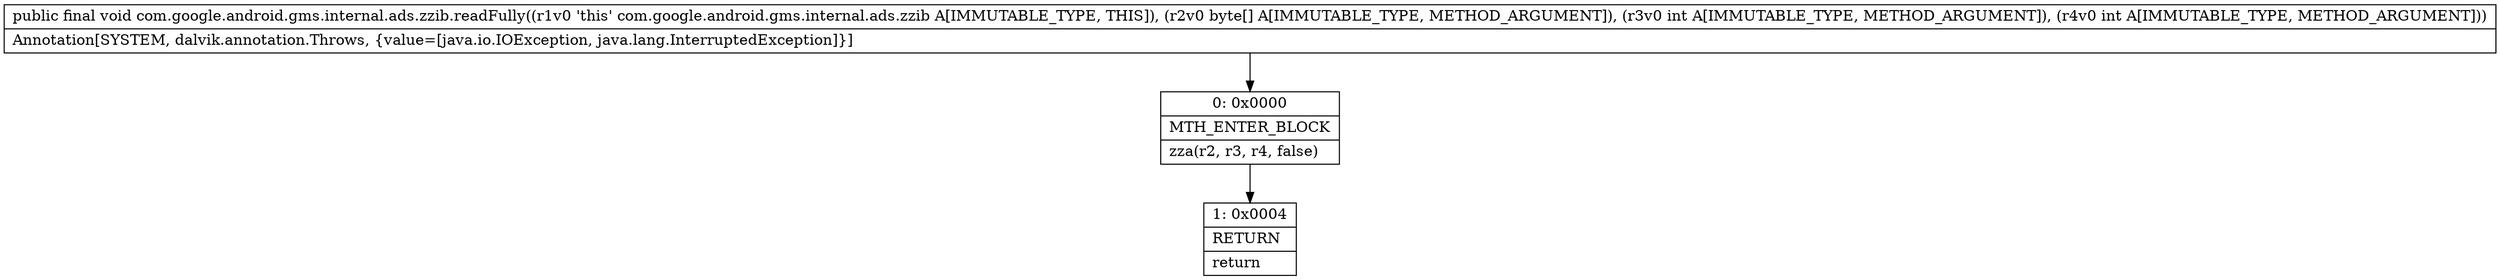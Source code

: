 digraph "CFG forcom.google.android.gms.internal.ads.zzib.readFully([BII)V" {
Node_0 [shape=record,label="{0\:\ 0x0000|MTH_ENTER_BLOCK\l|zza(r2, r3, r4, false)\l}"];
Node_1 [shape=record,label="{1\:\ 0x0004|RETURN\l|return\l}"];
MethodNode[shape=record,label="{public final void com.google.android.gms.internal.ads.zzib.readFully((r1v0 'this' com.google.android.gms.internal.ads.zzib A[IMMUTABLE_TYPE, THIS]), (r2v0 byte[] A[IMMUTABLE_TYPE, METHOD_ARGUMENT]), (r3v0 int A[IMMUTABLE_TYPE, METHOD_ARGUMENT]), (r4v0 int A[IMMUTABLE_TYPE, METHOD_ARGUMENT]))  | Annotation[SYSTEM, dalvik.annotation.Throws, \{value=[java.io.IOException, java.lang.InterruptedException]\}]\l}"];
MethodNode -> Node_0;
Node_0 -> Node_1;
}

